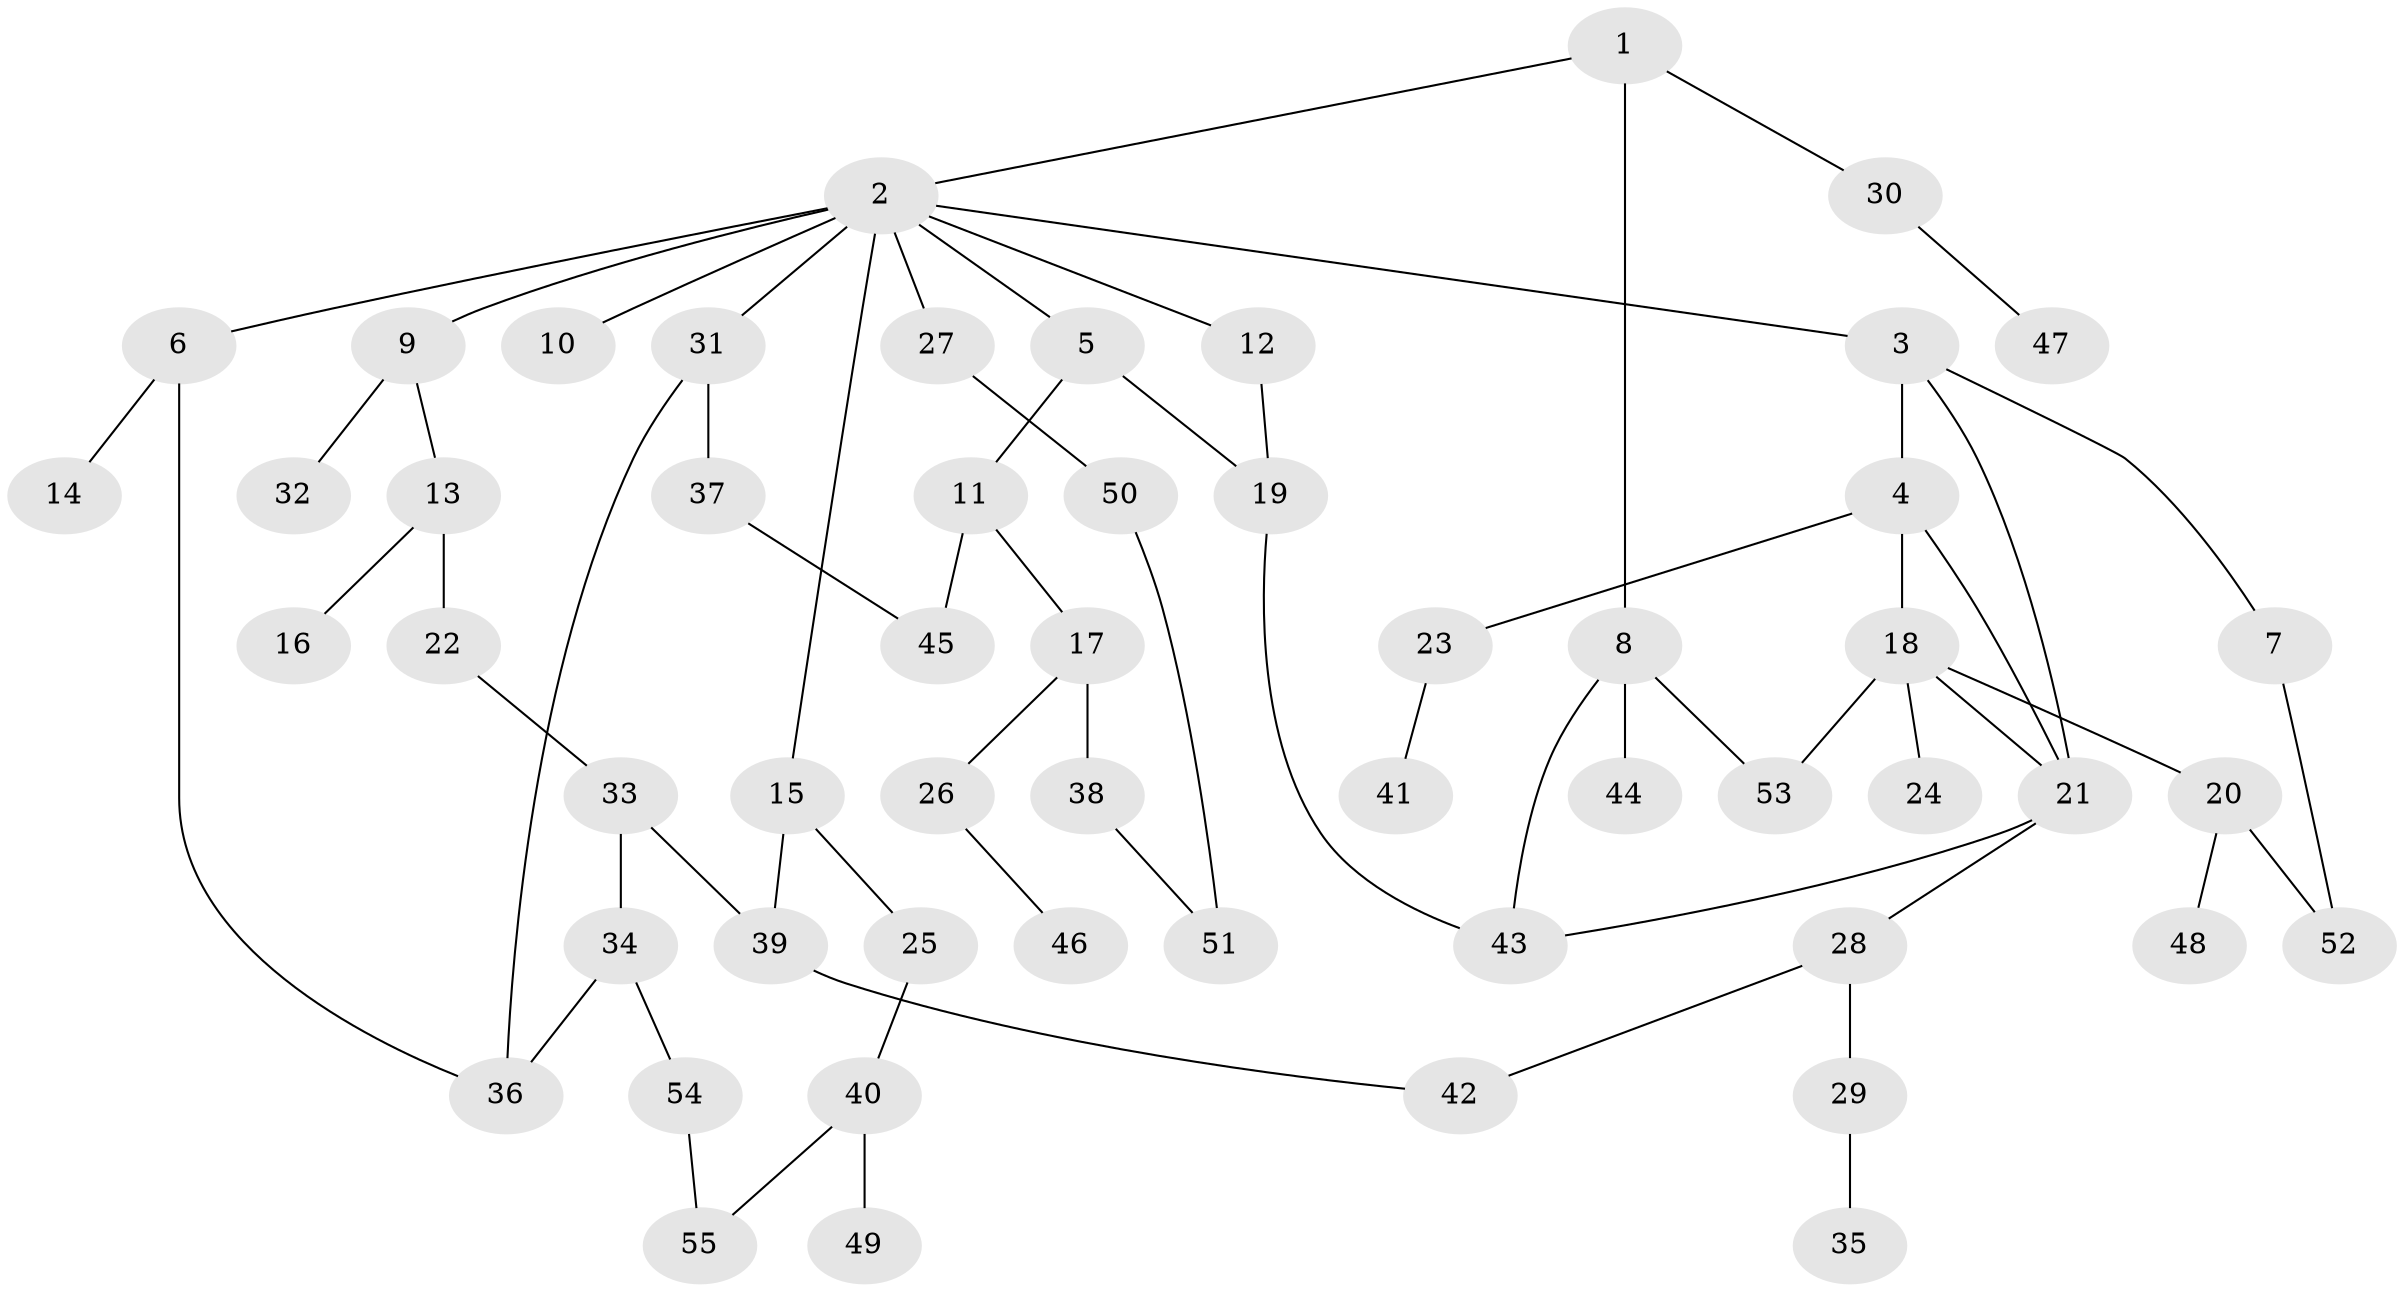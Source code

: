 // Generated by graph-tools (version 1.1) at 2025/01/03/09/25 03:01:09]
// undirected, 55 vertices, 68 edges
graph export_dot {
graph [start="1"]
  node [color=gray90,style=filled];
  1;
  2;
  3;
  4;
  5;
  6;
  7;
  8;
  9;
  10;
  11;
  12;
  13;
  14;
  15;
  16;
  17;
  18;
  19;
  20;
  21;
  22;
  23;
  24;
  25;
  26;
  27;
  28;
  29;
  30;
  31;
  32;
  33;
  34;
  35;
  36;
  37;
  38;
  39;
  40;
  41;
  42;
  43;
  44;
  45;
  46;
  47;
  48;
  49;
  50;
  51;
  52;
  53;
  54;
  55;
  1 -- 2;
  1 -- 8;
  1 -- 30;
  2 -- 3;
  2 -- 5;
  2 -- 6;
  2 -- 9;
  2 -- 10;
  2 -- 12;
  2 -- 15;
  2 -- 27;
  2 -- 31;
  3 -- 4;
  3 -- 7;
  3 -- 21;
  4 -- 18;
  4 -- 23;
  4 -- 21;
  5 -- 11;
  5 -- 19;
  6 -- 14;
  6 -- 36;
  7 -- 52;
  8 -- 43;
  8 -- 44;
  8 -- 53;
  9 -- 13;
  9 -- 32;
  11 -- 17;
  11 -- 45;
  12 -- 19;
  13 -- 16;
  13 -- 22;
  15 -- 25;
  15 -- 39;
  17 -- 26;
  17 -- 38;
  18 -- 20;
  18 -- 24;
  18 -- 53;
  18 -- 21;
  19 -- 43;
  20 -- 48;
  20 -- 52;
  21 -- 28;
  21 -- 43;
  22 -- 33;
  23 -- 41;
  25 -- 40;
  26 -- 46;
  27 -- 50;
  28 -- 29;
  28 -- 42;
  29 -- 35;
  30 -- 47;
  31 -- 36;
  31 -- 37;
  33 -- 34;
  33 -- 39;
  34 -- 54;
  34 -- 36;
  37 -- 45;
  38 -- 51;
  39 -- 42;
  40 -- 49;
  40 -- 55;
  50 -- 51;
  54 -- 55;
}
